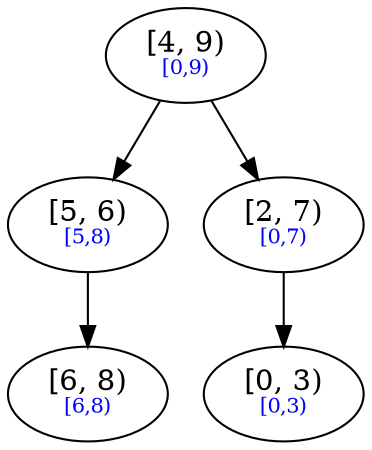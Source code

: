 digraph {
  ni49 [label="i49" pos="2.0,2.0!" label=<[4, 9)<br/><font point-size="10" color="blue">[0,9)</font>>]
  ni56 [label="i56" pos="4.0,1.0!" label=<[5, 6)<br/><font point-size="10" color="blue">[5,8)</font>>]
  ni68 [label="i68" pos="5.0,0.0!" label=<[6, 8)<br/><font point-size="10" color="blue">[6,8)</font>>]
  ni27 [label="i27" pos="0.0,1.0!" label=<[2, 7)<br/><font point-size="10" color="blue">[0,7)</font>>]
  ni03 [label="i03" pos="-1.0,0.0!" label=<[0, 3)<br/><font point-size="10" color="blue">[0,3)</font>>]
  ni49 -> ni56 
  ni56 -> ni68 
  ni49 -> ni27 
  ni27 -> ni03 
}
